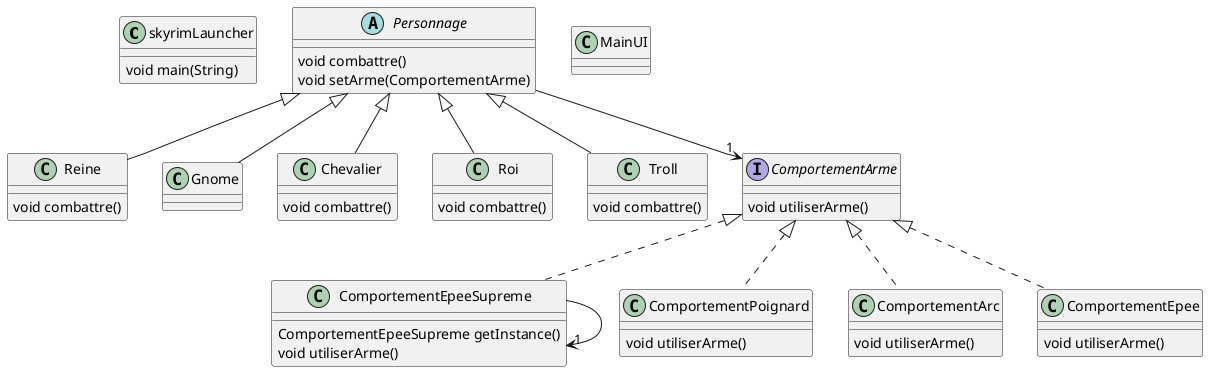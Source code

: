 @startuml

' definitions
' -----------

' package "game"
class skyrimLauncher
' end package

' package "game.personnages"
class Reine
class Gnome
class Chevalier
abstract Personnage
class Roi
class Troll
' end package

' package "game.armes.comportements"
class ComportementEpeeSupreme
class ComportementPoignard
class ComportementArc
interface ComportementArme
class ComportementEpee
' end package

' package "game.ui"
class MainUI
' end package

' content
' -------

' Gnome:
Personnage <|-- Gnome

' Personnage:
Personnage --> "1" ComportementArme
Personnage : void combattre()
Personnage : void setArme(ComportementArme)

' ComportementArme:
ComportementArme : void utiliserArme()

' skyrimLauncher:
skyrimLauncher : void main(String)

' Troll:
Personnage <|-- Troll
Troll : void combattre()

' Chevalier:
Personnage <|-- Chevalier
Chevalier : void combattre()

' ComportementEpee:
ComportementArme <|.. ComportementEpee
ComportementEpee : void utiliserArme()

' Reine:
Personnage <|-- Reine
Reine : void combattre()

' ComportementEpeeSupreme:
ComportementArme <|.. ComportementEpeeSupreme
ComportementEpeeSupreme --> "1" ComportementEpeeSupreme
ComportementEpeeSupreme : ComportementEpeeSupreme getInstance()
ComportementEpeeSupreme : void utiliserArme()

' MainUI:

' ComportementArc:
ComportementArme <|.. ComportementArc
ComportementArc : void utiliserArme()

' ComportementPoignard:
ComportementArme <|.. ComportementPoignard
ComportementPoignard : void utiliserArme()

' Roi:
Personnage <|-- Roi
Roi : void combattre()

@enduml
